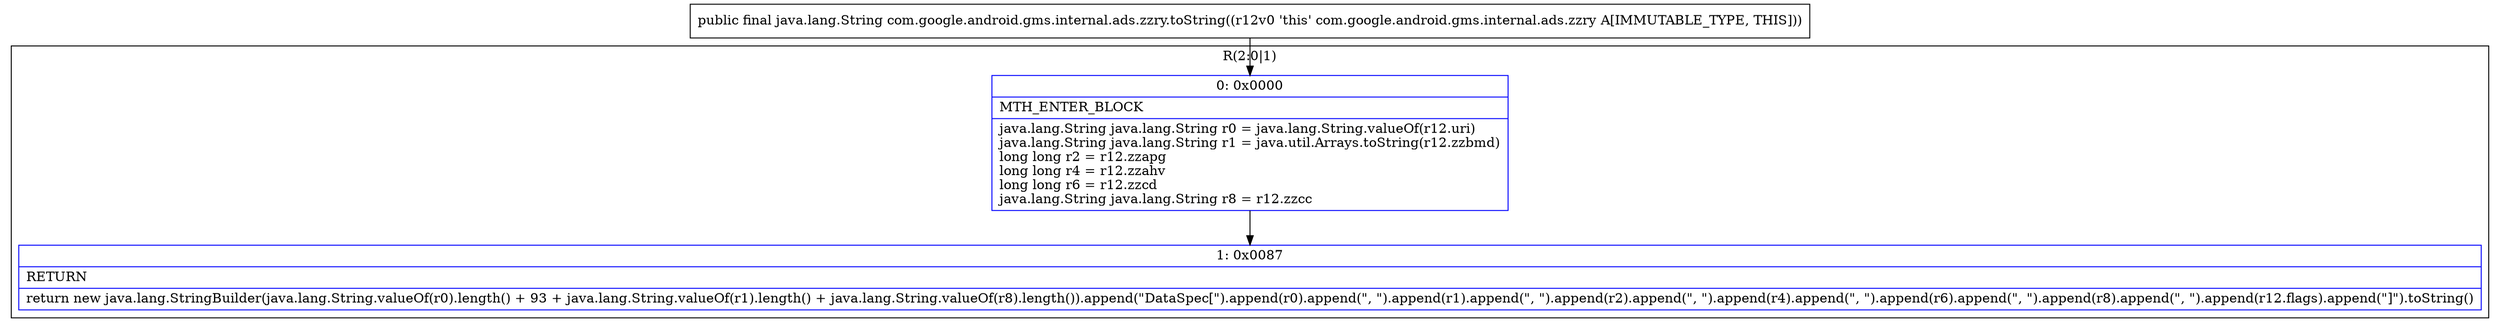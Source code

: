 digraph "CFG forcom.google.android.gms.internal.ads.zzry.toString()Ljava\/lang\/String;" {
subgraph cluster_Region_1148239583 {
label = "R(2:0|1)";
node [shape=record,color=blue];
Node_0 [shape=record,label="{0\:\ 0x0000|MTH_ENTER_BLOCK\l|java.lang.String java.lang.String r0 = java.lang.String.valueOf(r12.uri)\ljava.lang.String java.lang.String r1 = java.util.Arrays.toString(r12.zzbmd)\llong long r2 = r12.zzapg\llong long r4 = r12.zzahv\llong long r6 = r12.zzcd\ljava.lang.String java.lang.String r8 = r12.zzcc\l}"];
Node_1 [shape=record,label="{1\:\ 0x0087|RETURN\l|return new java.lang.StringBuilder(java.lang.String.valueOf(r0).length() + 93 + java.lang.String.valueOf(r1).length() + java.lang.String.valueOf(r8).length()).append(\"DataSpec[\").append(r0).append(\", \").append(r1).append(\", \").append(r2).append(\", \").append(r4).append(\", \").append(r6).append(\", \").append(r8).append(\", \").append(r12.flags).append(\"]\").toString()\l}"];
}
MethodNode[shape=record,label="{public final java.lang.String com.google.android.gms.internal.ads.zzry.toString((r12v0 'this' com.google.android.gms.internal.ads.zzry A[IMMUTABLE_TYPE, THIS])) }"];
MethodNode -> Node_0;
Node_0 -> Node_1;
}

